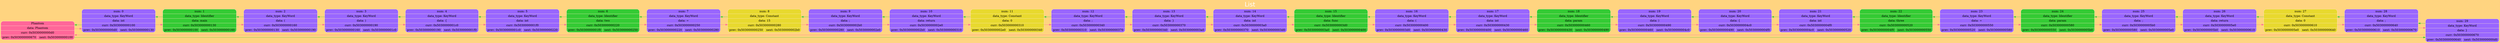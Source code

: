 digraph G
{
charset="latin1";
label="List";
 labelloc="t";
 fontsize=30
 fontname="DejaVu Sans";
 fontcolor="#FFFFFF"

rankdir=LR; splines=ortho; size="200,300"; bgcolor="#ffd480";
{ node_0x5030000000d0 [shape = record; style="rounded, filled", fillcolor="#ff6699", color="#FFE9C7", label=" { Phantom } | {data: Phantom } | { curr: 0x5030000000d0 } | { { prev: 0x503000000670 } | { next: 0x503000000100 } }  "] 
}
node_0x503000000100 [shape = record; style="rounded, filled", fillcolor="#9966FF", color="#FFE9C7", label=" { num: 0 } | { data_type: KeyWord } | {data: int } | { curr: 0x503000000100 } | { { prev: 0x5030000000d0 } | { next: 0x503000000130 } }  "] 
node_0x503000000130 [shape = record; style="rounded, filled", fillcolor="#34cb34", color="#FFE9C7", label=" { num: 1 } | { data_type: Identifier } | {data: main } | { curr: 0x503000000130 } | { { prev: 0x503000000100 } | { next: 0x503000000160 } }  "] 
node_0x503000000160 [shape = record; style="rounded, filled", fillcolor="#9966FF", color="#FFE9C7", label=" { num: 2 } | { data_type: KeyWord } | {data: &#x28; } | { curr: 0x503000000160 } | { { prev: 0x503000000130 } | { next: 0x503000000190 } }  "] 
node_0x503000000190 [shape = record; style="rounded, filled", fillcolor="#9966FF", color="#FFE9C7", label=" { num: 3 } | { data_type: KeyWord } | {data: &#x29; } | { curr: 0x503000000190 } | { { prev: 0x503000000160 } | { next: 0x5030000001c0 } }  "] 
node_0x5030000001c0 [shape = record; style="rounded, filled", fillcolor="#9966FF", color="#FFE9C7", label=" { num: 4 } | { data_type: KeyWord } | {data: &#x7B; } | { curr: 0x5030000001c0 } | { { prev: 0x503000000190 } | { next: 0x5030000001f0 } }  "] 
node_0x5030000001f0 [shape = record; style="rounded, filled", fillcolor="#9966FF", color="#FFE9C7", label=" { num: 5 } | { data_type: KeyWord } | {data: int } | { curr: 0x5030000001f0 } | { { prev: 0x5030000001c0 } | { next: 0x503000000220 } }  "] 
node_0x503000000220 [shape = record; style="rounded, filled", fillcolor="#34cb34", color="#FFE9C7", label=" { num: 6 } | { data_type: Identifier } | {data: two } | { curr: 0x503000000220 } | { { prev: 0x5030000001f0 } | { next: 0x503000000250 } }  "] 
node_0x503000000250 [shape = record; style="rounded, filled", fillcolor="#9966FF", color="#FFE9C7", label=" { num: 7 } | { data_type: KeyWord } | {data: &#x3D; } | { curr: 0x503000000250 } | { { prev: 0x503000000220 } | { next: 0x503000000280 } }  "] 
node_0x503000000280 [shape = record; style="rounded, filled", fillcolor="#e8d92e", color="#FFE9C7", label=" { num: 8 } | { data_type: Constant } | {data: 15 } | { curr: 0x503000000280 } | { { prev: 0x503000000250 } | { next: 0x5030000002b0 } }  "] 
node_0x5030000002b0 [shape = record; style="rounded, filled", fillcolor="#9966FF", color="#FFE9C7", label=" { num: 9 } | { data_type: KeyWord } | {data: &#x3B; } | { curr: 0x5030000002b0 } | { { prev: 0x503000000280 } | { next: 0x5030000002e0 } }  "] 
node_0x5030000002e0 [shape = record; style="rounded, filled", fillcolor="#9966FF", color="#FFE9C7", label=" { num: 10 } | { data_type: KeyWord } | {data: return } | { curr: 0x5030000002e0 } | { { prev: 0x5030000002b0 } | { next: 0x503000000310 } }  "] 
node_0x503000000310 [shape = record; style="rounded, filled", fillcolor="#e8d92e", color="#FFE9C7", label=" { num: 11 } | { data_type: Constant } | {data: 0 } | { curr: 0x503000000310 } | { { prev: 0x5030000002e0 } | { next: 0x503000000340 } }  "] 
node_0x503000000340 [shape = record; style="rounded, filled", fillcolor="#9966FF", color="#FFE9C7", label=" { num: 12 } | { data_type: KeyWord } | {data: &#x3B; } | { curr: 0x503000000340 } | { { prev: 0x503000000310 } | { next: 0x503000000370 } }  "] 
node_0x503000000370 [shape = record; style="rounded, filled", fillcolor="#9966FF", color="#FFE9C7", label=" { num: 13 } | { data_type: KeyWord } | {data: &#x7D; } | { curr: 0x503000000370 } | { { prev: 0x503000000340 } | { next: 0x5030000003a0 } }  "] 
node_0x5030000003a0 [shape = record; style="rounded, filled", fillcolor="#9966FF", color="#FFE9C7", label=" { num: 14 } | { data_type: KeyWord } | {data: int } | { curr: 0x5030000003a0 } | { { prev: 0x503000000370 } | { next: 0x5030000003d0 } }  "] 
node_0x5030000003d0 [shape = record; style="rounded, filled", fillcolor="#34cb34", color="#FFE9C7", label=" { num: 15 } | { data_type: Identifier } | {data: func } | { curr: 0x5030000003d0 } | { { prev: 0x5030000003a0 } | { next: 0x503000000400 } }  "] 
node_0x503000000400 [shape = record; style="rounded, filled", fillcolor="#9966FF", color="#FFE9C7", label=" { num: 16 } | { data_type: KeyWord } | {data: &#x28; } | { curr: 0x503000000400 } | { { prev: 0x5030000003d0 } | { next: 0x503000000430 } }  "] 
node_0x503000000430 [shape = record; style="rounded, filled", fillcolor="#9966FF", color="#FFE9C7", label=" { num: 17 } | { data_type: KeyWord } | {data: int } | { curr: 0x503000000430 } | { { prev: 0x503000000400 } | { next: 0x503000000460 } }  "] 
node_0x503000000460 [shape = record; style="rounded, filled", fillcolor="#34cb34", color="#FFE9C7", label=" { num: 18 } | { data_type: Identifier } | {data: param } | { curr: 0x503000000460 } | { { prev: 0x503000000430 } | { next: 0x503000000490 } }  "] 
node_0x503000000490 [shape = record; style="rounded, filled", fillcolor="#9966FF", color="#FFE9C7", label=" { num: 19 } | { data_type: KeyWord } | {data: &#x29; } | { curr: 0x503000000490 } | { { prev: 0x503000000460 } | { next: 0x5030000004c0 } }  "] 
node_0x5030000004c0 [shape = record; style="rounded, filled", fillcolor="#9966FF", color="#FFE9C7", label=" { num: 20 } | { data_type: KeyWord } | {data: &#x7B; } | { curr: 0x5030000004c0 } | { { prev: 0x503000000490 } | { next: 0x5030000004f0 } }  "] 
node_0x5030000004f0 [shape = record; style="rounded, filled", fillcolor="#9966FF", color="#FFE9C7", label=" { num: 21 } | { data_type: KeyWord } | {data: int } | { curr: 0x5030000004f0 } | { { prev: 0x5030000004c0 } | { next: 0x503000000520 } }  "] 
node_0x503000000520 [shape = record; style="rounded, filled", fillcolor="#34cb34", color="#FFE9C7", label=" { num: 22 } | { data_type: Identifier } | {data: three } | { curr: 0x503000000520 } | { { prev: 0x5030000004f0 } | { next: 0x503000000550 } }  "] 
node_0x503000000550 [shape = record; style="rounded, filled", fillcolor="#9966FF", color="#FFE9C7", label=" { num: 23 } | { data_type: KeyWord } | {data: &#x3D; } | { curr: 0x503000000550 } | { { prev: 0x503000000520 } | { next: 0x503000000580 } }  "] 
node_0x503000000580 [shape = record; style="rounded, filled", fillcolor="#34cb34", color="#FFE9C7", label=" { num: 24 } | { data_type: Identifier } | {data: param } | { curr: 0x503000000580 } | { { prev: 0x503000000550 } | { next: 0x5030000005b0 } }  "] 
node_0x5030000005b0 [shape = record; style="rounded, filled", fillcolor="#9966FF", color="#FFE9C7", label=" { num: 25 } | { data_type: KeyWord } | {data: &#x3B; } | { curr: 0x5030000005b0 } | { { prev: 0x503000000580 } | { next: 0x5030000005e0 } }  "] 
node_0x5030000005e0 [shape = record; style="rounded, filled", fillcolor="#9966FF", color="#FFE9C7", label=" { num: 26 } | { data_type: KeyWord } | {data: return } | { curr: 0x5030000005e0 } | { { prev: 0x5030000005b0 } | { next: 0x503000000610 } }  "] 
node_0x503000000610 [shape = record; style="rounded, filled", fillcolor="#e8d92e", color="#FFE9C7", label=" { num: 27 } | { data_type: Constant } | {data: 0 } | { curr: 0x503000000610 } | { { prev: 0x5030000005e0 } | { next: 0x503000000640 } }  "] 
node_0x503000000640 [shape = record; style="rounded, filled", fillcolor="#9966FF", color="#FFE9C7", label=" { num: 28 } | { data_type: KeyWord } | {data: &#x3B; } | { curr: 0x503000000640 } | { { prev: 0x503000000610 } | { next: 0x503000000670 } }  "] 
node_0x503000000670 [shape = record; style="rounded, filled", fillcolor="#9966FF", color="#FFE9C7", label=" { num: 29 } | { data_type: KeyWord } | {data: &#x7D; } | { curr: 0x503000000670 } | { { prev: 0x503000000640 } | { next: 0x5030000000d0 } }  "] 

node_0x5030000000d0 -> node_0x503000000100 [color ="#ff6699"];
node_0x5030000000d0 -> node_0x503000000670 [color ="#34cb34"];
node_0x503000000100 -> node_0x503000000130 [color ="#ff6699"];
node_0x503000000100 -> node_0x5030000000d0 [color ="#34cb34"];
node_0x503000000130 -> node_0x503000000160 [color ="#ff6699"];
node_0x503000000130 -> node_0x503000000100 [color ="#34cb34"];
node_0x503000000160 -> node_0x503000000190 [color ="#ff6699"];
node_0x503000000160 -> node_0x503000000130 [color ="#34cb34"];
node_0x503000000190 -> node_0x5030000001c0 [color ="#ff6699"];
node_0x503000000190 -> node_0x503000000160 [color ="#34cb34"];
node_0x5030000001c0 -> node_0x5030000001f0 [color ="#ff6699"];
node_0x5030000001c0 -> node_0x503000000190 [color ="#34cb34"];
node_0x5030000001f0 -> node_0x503000000220 [color ="#ff6699"];
node_0x5030000001f0 -> node_0x5030000001c0 [color ="#34cb34"];
node_0x503000000220 -> node_0x503000000250 [color ="#ff6699"];
node_0x503000000220 -> node_0x5030000001f0 [color ="#34cb34"];
node_0x503000000250 -> node_0x503000000280 [color ="#ff6699"];
node_0x503000000250 -> node_0x503000000220 [color ="#34cb34"];
node_0x503000000280 -> node_0x5030000002b0 [color ="#ff6699"];
node_0x503000000280 -> node_0x503000000250 [color ="#34cb34"];
node_0x5030000002b0 -> node_0x5030000002e0 [color ="#ff6699"];
node_0x5030000002b0 -> node_0x503000000280 [color ="#34cb34"];
node_0x5030000002e0 -> node_0x503000000310 [color ="#ff6699"];
node_0x5030000002e0 -> node_0x5030000002b0 [color ="#34cb34"];
node_0x503000000310 -> node_0x503000000340 [color ="#ff6699"];
node_0x503000000310 -> node_0x5030000002e0 [color ="#34cb34"];
node_0x503000000340 -> node_0x503000000370 [color ="#ff6699"];
node_0x503000000340 -> node_0x503000000310 [color ="#34cb34"];
node_0x503000000370 -> node_0x5030000003a0 [color ="#ff6699"];
node_0x503000000370 -> node_0x503000000340 [color ="#34cb34"];
node_0x5030000003a0 -> node_0x5030000003d0 [color ="#ff6699"];
node_0x5030000003a0 -> node_0x503000000370 [color ="#34cb34"];
node_0x5030000003d0 -> node_0x503000000400 [color ="#ff6699"];
node_0x5030000003d0 -> node_0x5030000003a0 [color ="#34cb34"];
node_0x503000000400 -> node_0x503000000430 [color ="#ff6699"];
node_0x503000000400 -> node_0x5030000003d0 [color ="#34cb34"];
node_0x503000000430 -> node_0x503000000460 [color ="#ff6699"];
node_0x503000000430 -> node_0x503000000400 [color ="#34cb34"];
node_0x503000000460 -> node_0x503000000490 [color ="#ff6699"];
node_0x503000000460 -> node_0x503000000430 [color ="#34cb34"];
node_0x503000000490 -> node_0x5030000004c0 [color ="#ff6699"];
node_0x503000000490 -> node_0x503000000460 [color ="#34cb34"];
node_0x5030000004c0 -> node_0x5030000004f0 [color ="#ff6699"];
node_0x5030000004c0 -> node_0x503000000490 [color ="#34cb34"];
node_0x5030000004f0 -> node_0x503000000520 [color ="#ff6699"];
node_0x5030000004f0 -> node_0x5030000004c0 [color ="#34cb34"];
node_0x503000000520 -> node_0x503000000550 [color ="#ff6699"];
node_0x503000000520 -> node_0x5030000004f0 [color ="#34cb34"];
node_0x503000000550 -> node_0x503000000580 [color ="#ff6699"];
node_0x503000000550 -> node_0x503000000520 [color ="#34cb34"];
node_0x503000000580 -> node_0x5030000005b0 [color ="#ff6699"];
node_0x503000000580 -> node_0x503000000550 [color ="#34cb34"];
node_0x5030000005b0 -> node_0x5030000005e0 [color ="#ff6699"];
node_0x5030000005b0 -> node_0x503000000580 [color ="#34cb34"];
node_0x5030000005e0 -> node_0x503000000610 [color ="#ff6699"];
node_0x5030000005e0 -> node_0x5030000005b0 [color ="#34cb34"];
node_0x503000000610 -> node_0x503000000640 [color ="#ff6699"];
node_0x503000000610 -> node_0x5030000005e0 [color ="#34cb34"];
node_0x503000000640 -> node_0x503000000670 [color ="#ff6699"];
node_0x503000000640 -> node_0x503000000610 [color ="#34cb34"];
node_0x503000000670 -> node_0x5030000000d0 [color ="#ff6699"];
node_0x503000000670 -> node_0x503000000640 [color ="#34cb34"];

}
